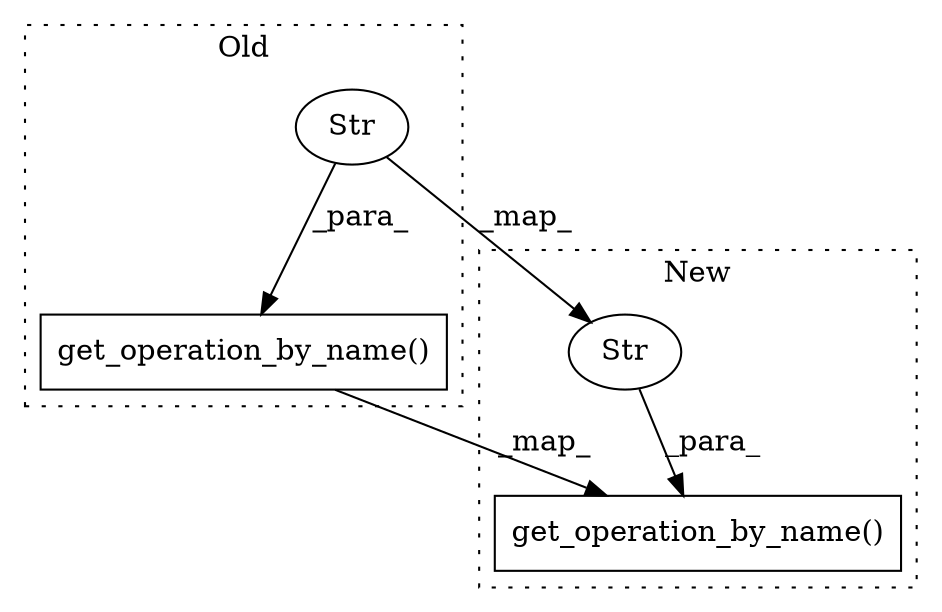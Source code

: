digraph G {
subgraph cluster0 {
1 [label="get_operation_by_name()" a="75" s="41565,41627" l="37,1" shape="box"];
3 [label="Str" a="66" s="41602" l="25" shape="ellipse"];
label = "Old";
style="dotted";
}
subgraph cluster1 {
2 [label="get_operation_by_name()" a="75" s="41523,41579" l="37,1" shape="box"];
4 [label="Str" a="66" s="41560" l="19" shape="ellipse"];
label = "New";
style="dotted";
}
1 -> 2 [label="_map_"];
3 -> 1 [label="_para_"];
3 -> 4 [label="_map_"];
4 -> 2 [label="_para_"];
}